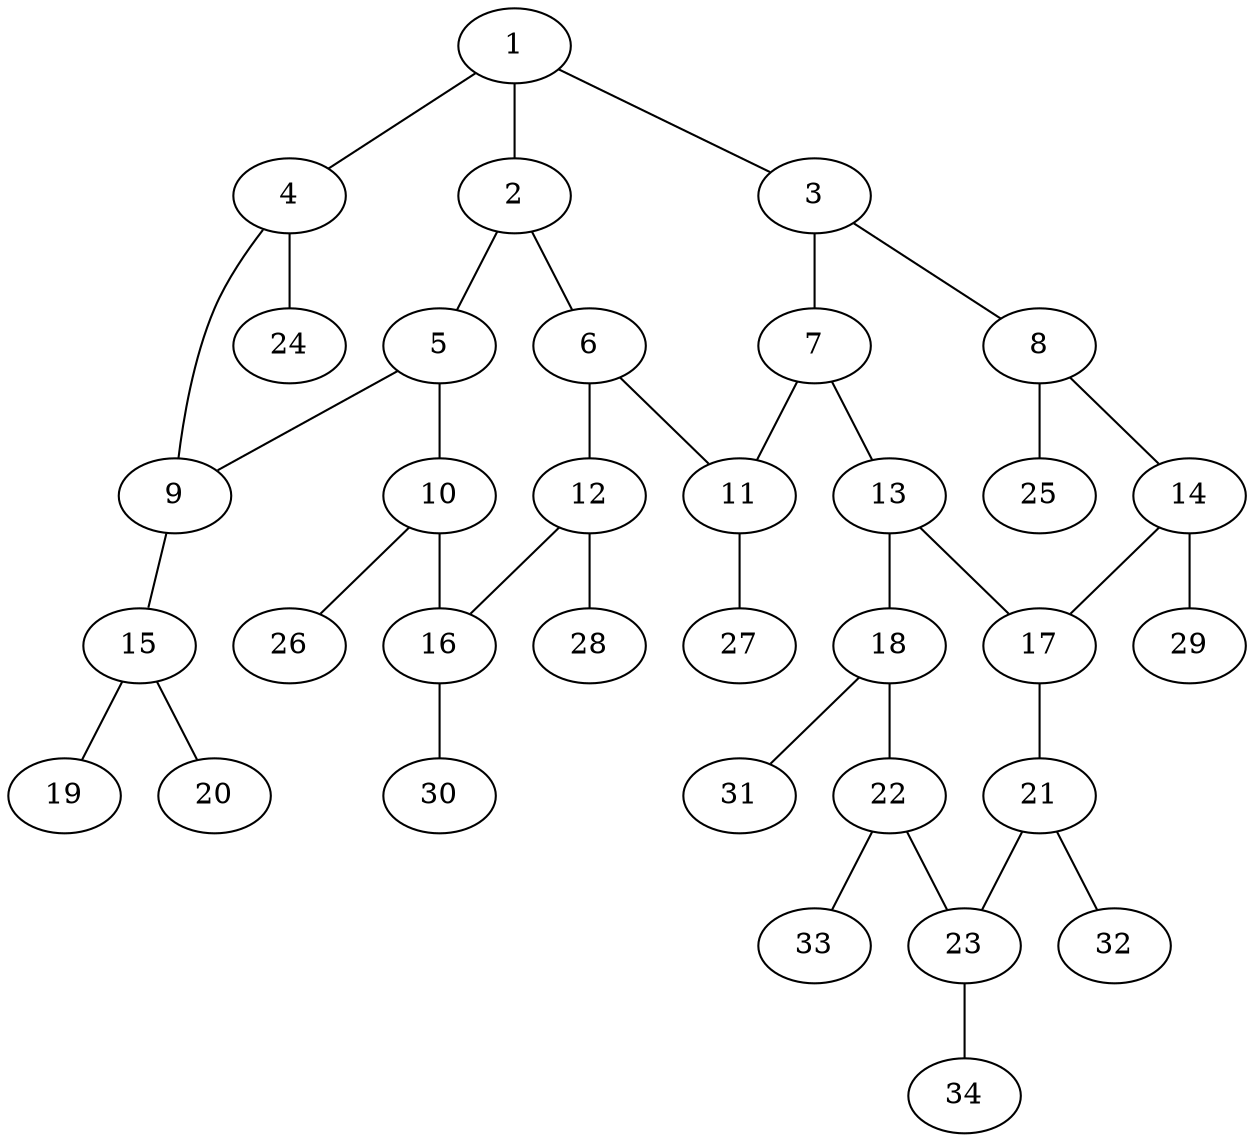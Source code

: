 graph molecule_1320 {
	1	 [chem=C];
	2	 [chem=C];
	1 -- 2	 [valence=1];
	3	 [chem=C];
	1 -- 3	 [valence=2];
	4	 [chem=C];
	1 -- 4	 [valence=1];
	5	 [chem=C];
	2 -- 5	 [valence=2];
	6	 [chem=C];
	2 -- 6	 [valence=1];
	7	 [chem=C];
	3 -- 7	 [valence=1];
	8	 [chem=C];
	3 -- 8	 [valence=1];
	9	 [chem=C];
	4 -- 9	 [valence=2];
	24	 [chem=H];
	4 -- 24	 [valence=1];
	5 -- 9	 [valence=1];
	10	 [chem=C];
	5 -- 10	 [valence=1];
	11	 [chem=C];
	6 -- 11	 [valence=1];
	12	 [chem=C];
	6 -- 12	 [valence=2];
	7 -- 11	 [valence=2];
	13	 [chem=C];
	7 -- 13	 [valence=1];
	14	 [chem=C];
	8 -- 14	 [valence=2];
	25	 [chem=H];
	8 -- 25	 [valence=1];
	15	 [chem=N];
	9 -- 15	 [valence=1];
	16	 [chem=C];
	10 -- 16	 [valence=2];
	26	 [chem=H];
	10 -- 26	 [valence=1];
	27	 [chem=H];
	11 -- 27	 [valence=1];
	12 -- 16	 [valence=1];
	28	 [chem=H];
	12 -- 28	 [valence=1];
	17	 [chem=C];
	13 -- 17	 [valence=2];
	18	 [chem=C];
	13 -- 18	 [valence=1];
	14 -- 17	 [valence=1];
	29	 [chem=H];
	14 -- 29	 [valence=1];
	19	 [chem=O];
	15 -- 19	 [valence=2];
	20	 [chem=O];
	15 -- 20	 [valence=1];
	30	 [chem=H];
	16 -- 30	 [valence=1];
	21	 [chem=C];
	17 -- 21	 [valence=1];
	22	 [chem=C];
	18 -- 22	 [valence=2];
	31	 [chem=H];
	18 -- 31	 [valence=1];
	23	 [chem=C];
	21 -- 23	 [valence=2];
	32	 [chem=H];
	21 -- 32	 [valence=1];
	22 -- 23	 [valence=1];
	33	 [chem=H];
	22 -- 33	 [valence=1];
	34	 [chem=H];
	23 -- 34	 [valence=1];
}
